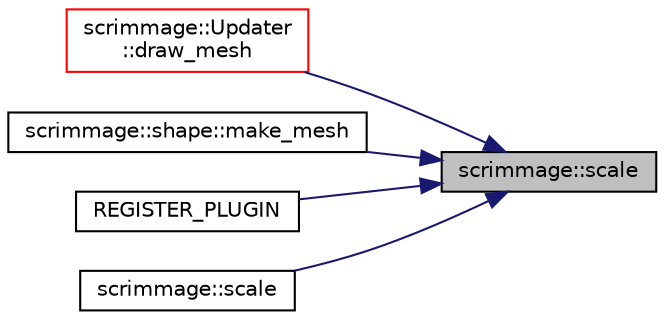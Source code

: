 digraph "scrimmage::scale"
{
 // LATEX_PDF_SIZE
  edge [fontname="Helvetica",fontsize="10",labelfontname="Helvetica",labelfontsize="10"];
  node [fontname="Helvetica",fontsize="10",shape=record];
  rankdir="RL";
  Node1 [label="scrimmage::scale",height=0.2,width=0.4,color="black", fillcolor="grey75", style="filled", fontcolor="black",tooltip=" "];
  Node1 -> Node2 [dir="back",color="midnightblue",fontsize="10",style="solid",fontname="Helvetica"];
  Node2 [label="scrimmage::Updater\l::draw_mesh",height=0.2,width=0.4,color="red", fillcolor="white", style="filled",URL="$classscrimmage_1_1Updater.html#a0f66fcef9fc18ab6b8b94c4b10479e68",tooltip=" "];
  Node1 -> Node6 [dir="back",color="midnightblue",fontsize="10",style="solid",fontname="Helvetica"];
  Node6 [label="scrimmage::shape::make_mesh",height=0.2,width=0.4,color="black", fillcolor="white", style="filled",URL="$namespacescrimmage_1_1shape.html#ab5b68269db6237c1c78987652acac4f3",tooltip=" "];
  Node1 -> Node7 [dir="back",color="midnightblue",fontsize="10",style="solid",fontname="Helvetica"];
  Node7 [label="REGISTER_PLUGIN",height=0.2,width=0.4,color="black", fillcolor="white", style="filled",URL="$MultirotorControllerOmega_8cpp.html#a3933605b37e2b139485d93882f6cd721",tooltip=" "];
  Node1 -> Node8 [dir="back",color="midnightblue",fontsize="10",style="solid",fontname="Helvetica"];
  Node8 [label="scrimmage::scale",height=0.2,width=0.4,color="black", fillcolor="white", style="filled",URL="$namespacescrimmage.html#a1ba94c295482a052570330663ae2caef",tooltip=" "];
}
